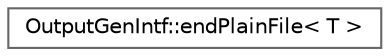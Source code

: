 digraph "Graphical Class Hierarchy"
{
 // INTERACTIVE_SVG=YES
 // LATEX_PDF_SIZE
  bgcolor="transparent";
  edge [fontname=Helvetica,fontsize=10,labelfontname=Helvetica,labelfontsize=10];
  node [fontname=Helvetica,fontsize=10,shape=box,height=0.2,width=0.4];
  rankdir="LR";
  Node0 [label="OutputGenIntf::endPlainFile\< T \>",height=0.2,width=0.4,color="grey40", fillcolor="white", style="filled",URL="$dc/d0b/struct_output_gen_intf_1_1end_plain_file.html",tooltip=" "];
}
